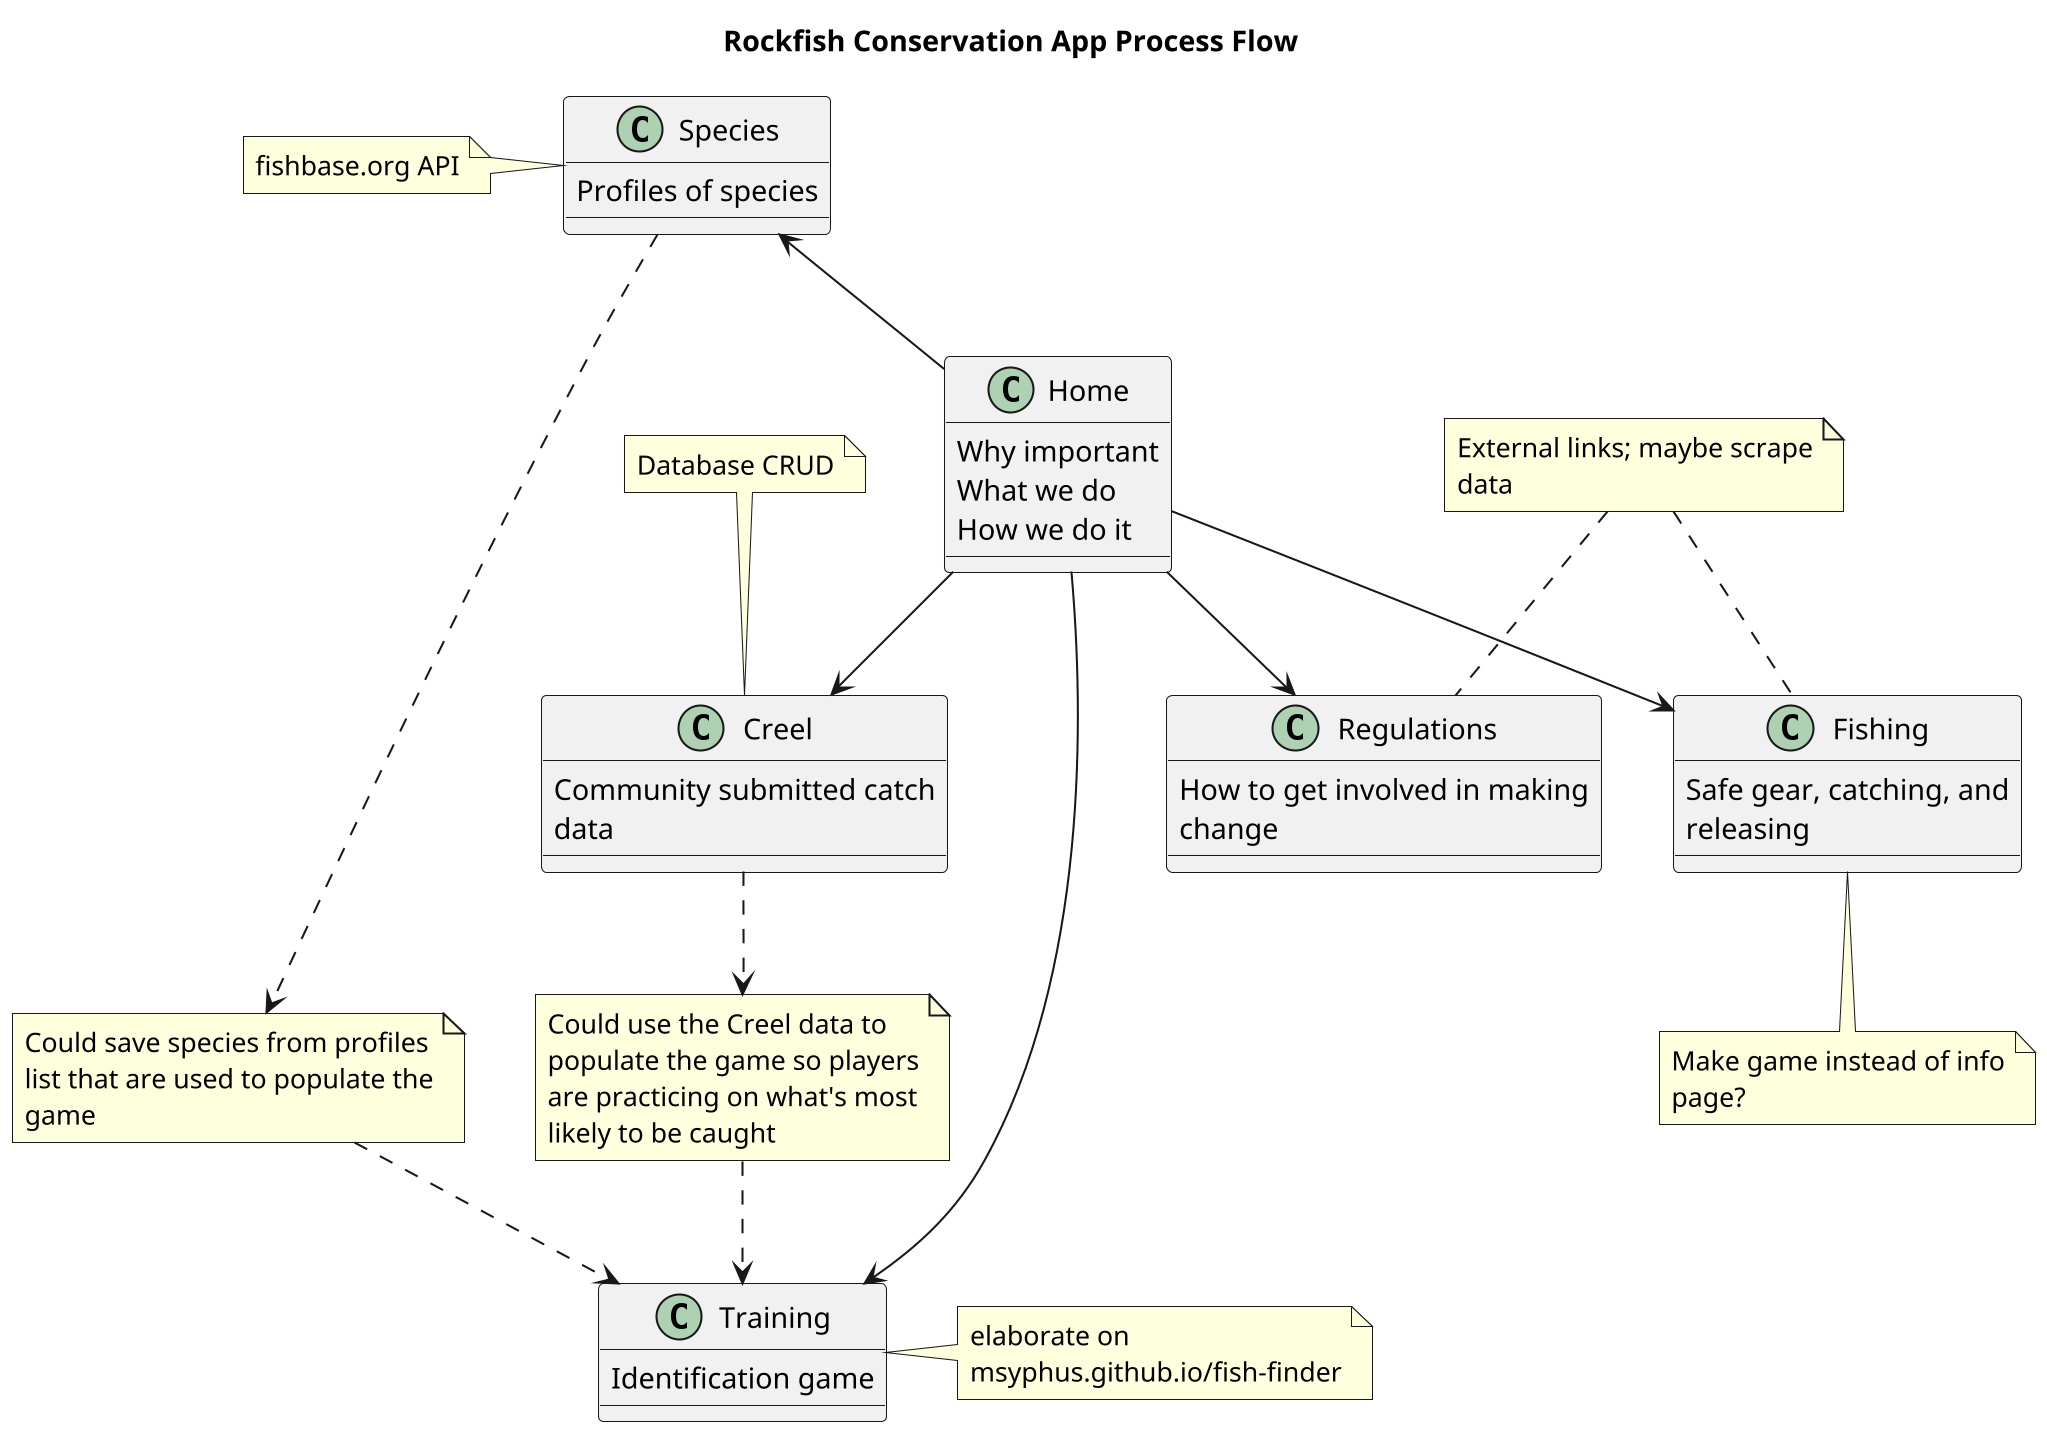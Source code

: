 @startuml "processFlow"

scale 2048 width
skinparam wrapwidth 200
skinparam maxMessageSize 500
skinparam backgroundColor #FFFFFF

title Rockfish Conservation App Process Flow

class Home {
    Why important
    What we do
    How we do it
}

class Species {
    Profiles of species
}


class Training {
    Identification game
}


class Creel {
    Community submitted catch data
}


class Fishing {
    Safe gear, catching, and releasing
}

class Regulations {
    How to get involved in making change
}

Home-->Creel
Species<--Home
Training<--Home
Home-->Fishing
Home-->Regulations

note left of Species: fishbase.org API
note right of Training: elaborate on msyphus.github.io/fish-finder
note top of Creel: Database CRUD
note bottom of Fishing: Make game instead of info page?
note "External links; maybe scrape data" as data
note "Could save species from profiles list that are used to populate the game" as idea1
note "Could use the Creel data to populate the game so players are practicing on what's most likely to be caught" as idea2
data .. Fishing
data .. Regulations
Species ..> idea1
idea1 ..> Training
Creel ..> idea2
idea2 ..> Training


@enduml
